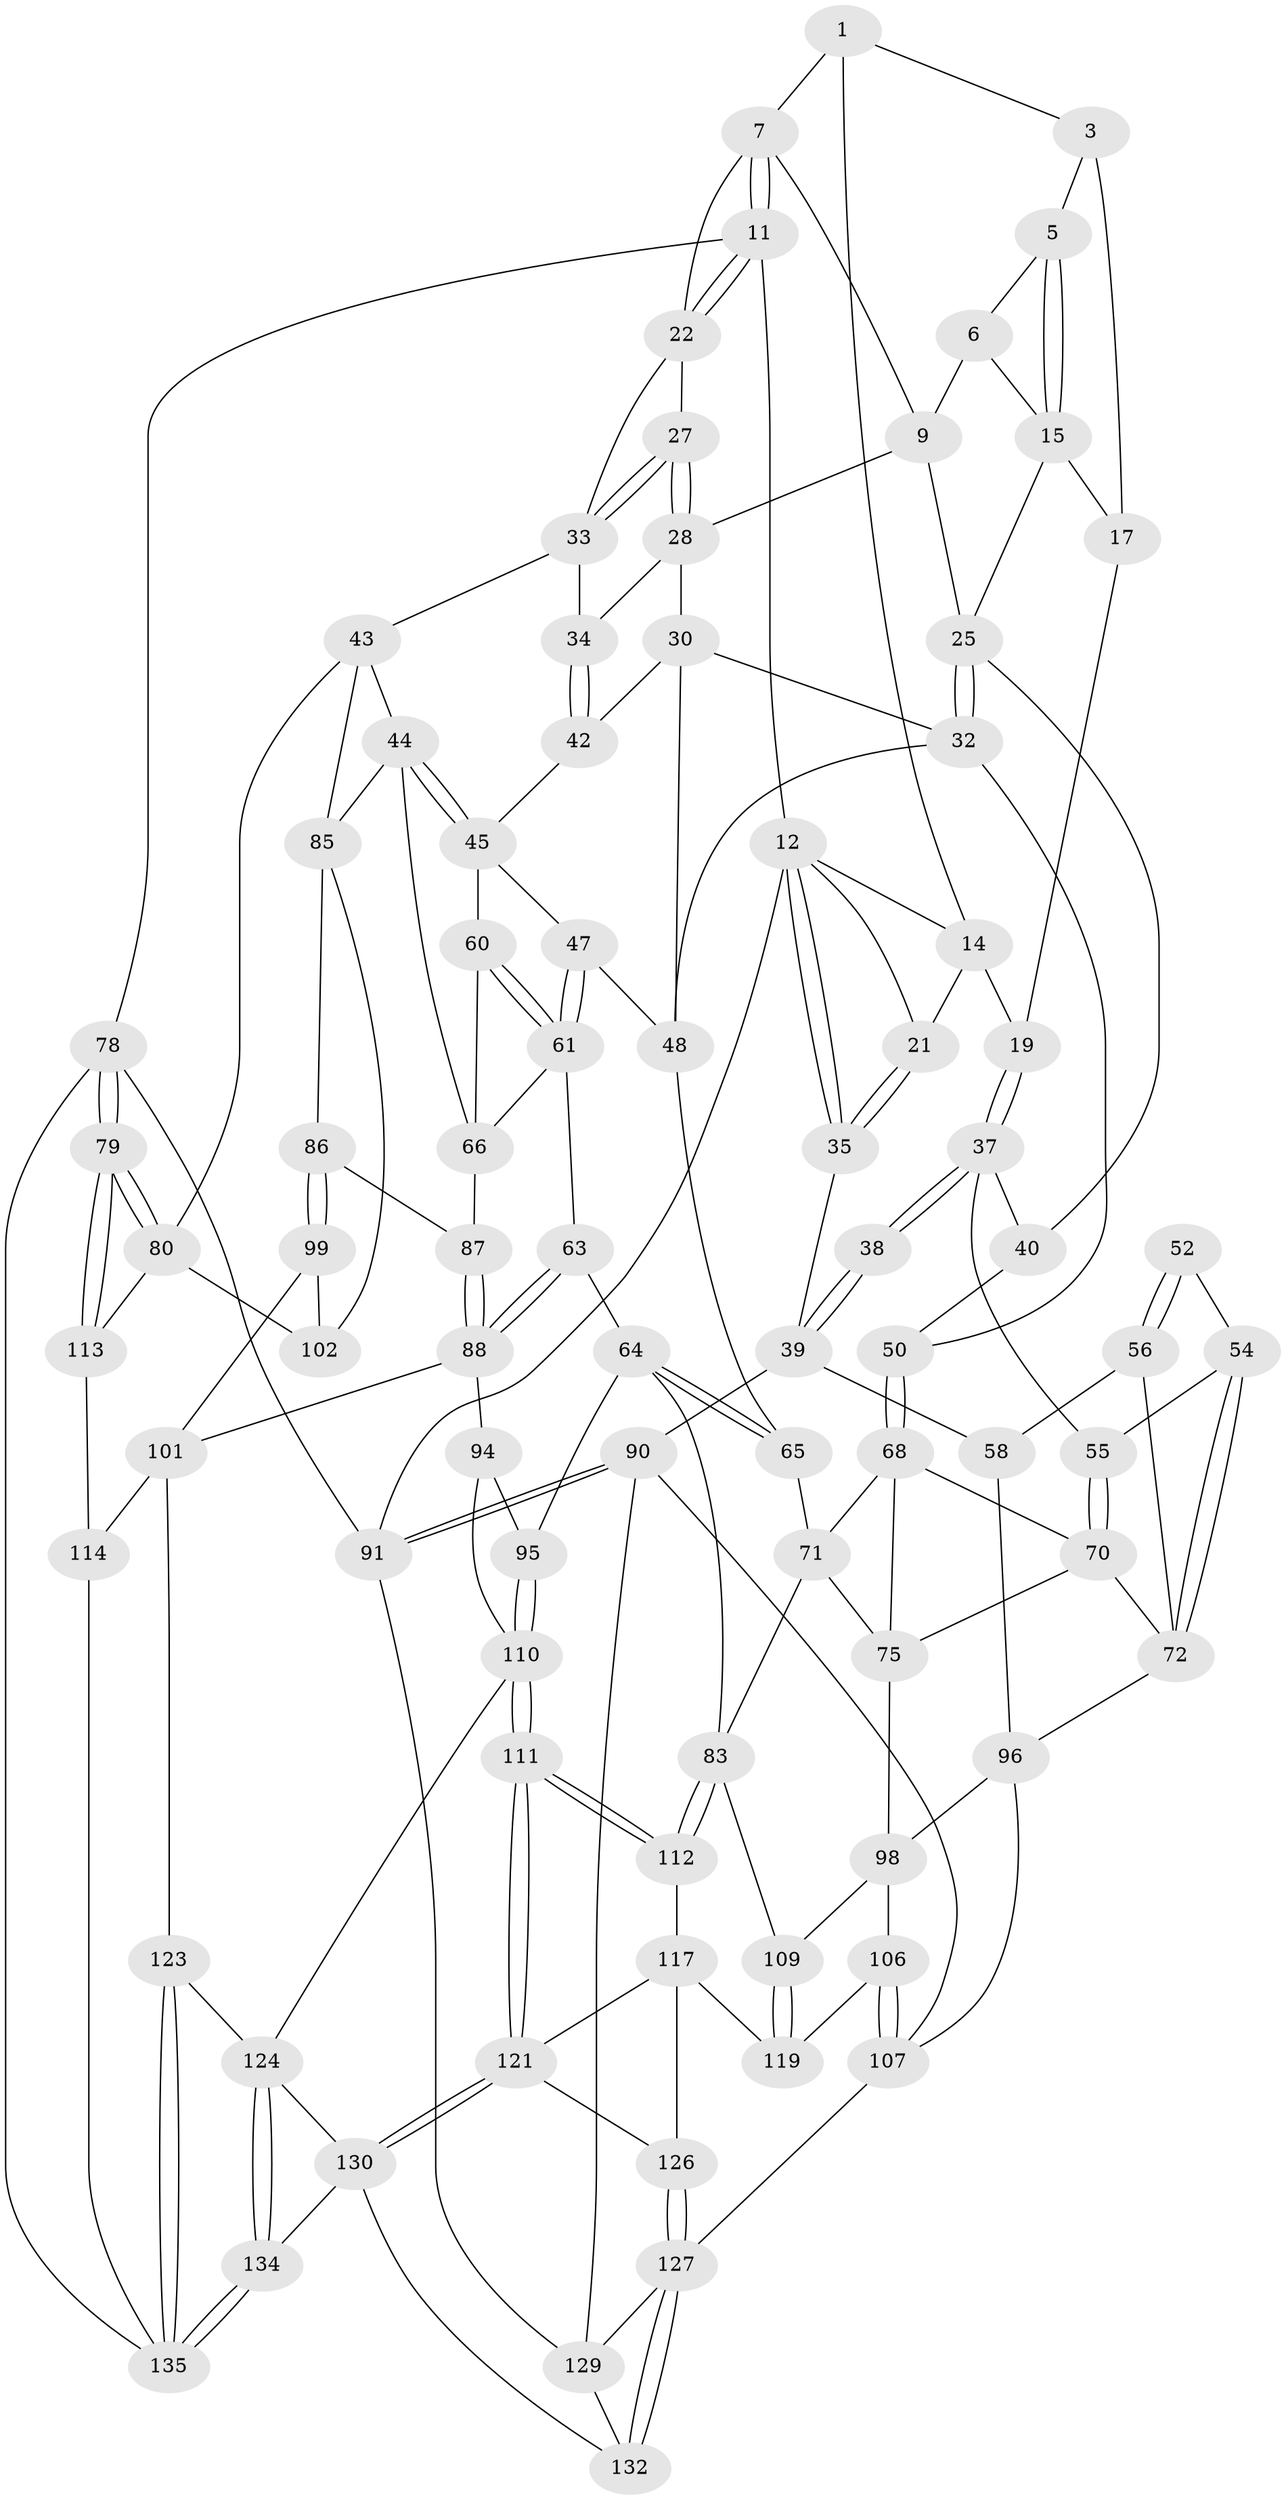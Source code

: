 // Generated by graph-tools (version 1.1) at 2025/52/02/27/25 19:52:36]
// undirected, 86 vertices, 191 edges
graph export_dot {
graph [start="1"]
  node [color=gray90,style=filled];
  1 [pos="+0.47297260387178836+0",super="+2"];
  3 [pos="+0.2709050898867988+0.07031805383842665",super="+4"];
  5 [pos="+0.39064028017725577+0.060353535082367335"];
  6 [pos="+0.45600531516816295+0",super="+10"];
  7 [pos="+0.6405150377819343+0",super="+8"];
  9 [pos="+0.5597622797554274+0.11606530979544778",super="+24"];
  11 [pos="+1+0"];
  12 [pos="+0+0",super="+13"];
  14 [pos="+0+0",super="+20"];
  15 [pos="+0.43658967743541977+0.11309568412536133",super="+16"];
  17 [pos="+0.38172229686633813+0.20933966731250775",super="+18"];
  19 [pos="+0.20246277798847526+0.22050190554222146"];
  21 [pos="+0.08077268273095808+0.19703226729720452"];
  22 [pos="+1+0.00025396929179974354",super="+23"];
  25 [pos="+0.4901313025508643+0.2736734657834202",super="+26"];
  27 [pos="+0.7047502778339656+0.1994289088420665"];
  28 [pos="+0.608642800272192+0.18400431527874106",super="+29"];
  30 [pos="+0.556294253511546+0.27213221307592833",super="+31"];
  32 [pos="+0.4910765619181872+0.2746915780878761",super="+49"];
  33 [pos="+0.7118189563833005+0.2179623911403468",super="+36"];
  34 [pos="+0.7070836627672025+0.24672429887609804"];
  35 [pos="+0+0.25413962415273267"];
  37 [pos="+0.2011061669215187+0.31446189163894217",super="+41"];
  38 [pos="+0.06250876690250157+0.35504161123063854"];
  39 [pos="+0+0.2878225684602493",super="+59"];
  40 [pos="+0.311983021757422+0.3867048673836529"];
  42 [pos="+0.7125643452291753+0.29147328827366326"];
  43 [pos="+1+0.22793322506555289",super="+81"];
  44 [pos="+1+0.2855164552721616",super="+67"];
  45 [pos="+0.7412186166247462+0.34083067718922294",super="+46"];
  47 [pos="+0.6570999053334039+0.3736657605213316"];
  48 [pos="+0.5822838549206006+0.368780902462218",super="+51"];
  50 [pos="+0.38451906563520255+0.4337341761151099"];
  52 [pos="+0.06582880264958914+0.37171605850775885",super="+53"];
  54 [pos="+0.21842459174032872+0.4414480190770539"];
  55 [pos="+0.22758920336930213+0.43954769312340913"];
  56 [pos="+0.06287971169927811+0.48186930731326394",super="+57"];
  58 [pos="+0+0.5806002705146742"];
  60 [pos="+0.7564430358732326+0.41570813238821236"];
  61 [pos="+0.653514005505308+0.5053481616553503",super="+62"];
  63 [pos="+0.637525015226062+0.5199914309728315"];
  64 [pos="+0.5693178983092158+0.5287877365224513",super="+82"];
  65 [pos="+0.533585492240254+0.4798187829688243"];
  66 [pos="+0.7860924148351279+0.47901994737424225",super="+73"];
  68 [pos="+0.38723805588640736+0.43929605253224097",super="+69"];
  70 [pos="+0.2278314365077418+0.4438716498855861",super="+76"];
  71 [pos="+0.439278594394827+0.48709591440074385",super="+74"];
  72 [pos="+0.046614279191275546+0.5370709938200605",super="+77"];
  75 [pos="+0.36459260708992114+0.6598836220606276",super="+89"];
  78 [pos="+1+1"];
  79 [pos="+1+0.7896748666952625"];
  80 [pos="+1+0.7452599949659457",super="+104"];
  83 [pos="+0.4024749910637874+0.6757919564209667",super="+84"];
  85 [pos="+0.9020261045817701+0.5111512377728872",super="+92"];
  86 [pos="+0.8696034734748451+0.5748578702636221"];
  87 [pos="+0.7508437210744278+0.5725618419801595"];
  88 [pos="+0.7119015347571913+0.6952247533530163",super="+93"];
  90 [pos="+0+0.8875953144063353",super="+116"];
  91 [pos="+0+1"];
  94 [pos="+0.6349807002714957+0.7204253785352549"];
  95 [pos="+0.5397474211619647+0.6717328758252377"];
  96 [pos="+0.14070300199333338+0.6916292418062066",super="+97"];
  98 [pos="+0.2729355270745127+0.67379129671705",super="+105"];
  99 [pos="+0.8600339670285477+0.6476249980342932",super="+100"];
  101 [pos="+0.7579589141750731+0.7525443284349707",super="+115"];
  102 [pos="+0.9737284580677819+0.6737313856382336",super="+103"];
  106 [pos="+0.2306784347219476+0.8232653154772734"];
  107 [pos="+0.19920679978379421+0.8481451057730427",super="+108"];
  109 [pos="+0.31644001030624164+0.7962469784313359"];
  110 [pos="+0.5124026560890382+0.866147118619263",super="+120"];
  111 [pos="+0.477379617279601+0.8730611423981729"];
  112 [pos="+0.41077917077380327+0.7237390084046023"];
  113 [pos="+0.939203775112614+0.808703645061445"];
  114 [pos="+0.8583900515995806+0.893707500988872"];
  117 [pos="+0.4101630784202323+0.7250183668718456",super="+118"];
  119 [pos="+0.32242339663472513+0.8506324985314987"];
  121 [pos="+0.43903890581531013+0.9295004185056552",super="+122"];
  123 [pos="+0.6908366876377295+0.9092430191421896"];
  124 [pos="+0.6545743000177499+0.9129070550157813",super="+125"];
  126 [pos="+0.35076275803033824+0.9029259658456061"];
  127 [pos="+0.2686708543992681+0.9471898194625338",super="+128"];
  129 [pos="+0.13518133254570278+0.918965597397797",super="+133"];
  130 [pos="+0.48047643997109984+1",super="+131"];
  132 [pos="+0.24008485201693863+1"];
  134 [pos="+0.4841394047515643+1"];
  135 [pos="+0.7409943533535458+1",super="+136"];
  1 -- 7;
  1 -- 3;
  1 -- 14;
  3 -- 17 [weight=2];
  3 -- 5;
  5 -- 6;
  5 -- 15;
  5 -- 15;
  6 -- 9;
  6 -- 15;
  7 -- 11;
  7 -- 11;
  7 -- 9;
  7 -- 22;
  9 -- 28;
  9 -- 25;
  11 -- 12;
  11 -- 22;
  11 -- 22;
  11 -- 78;
  12 -- 35;
  12 -- 35;
  12 -- 91;
  12 -- 21;
  12 -- 14;
  14 -- 19;
  14 -- 21;
  15 -- 17;
  15 -- 25;
  17 -- 19;
  19 -- 37;
  19 -- 37;
  21 -- 35;
  21 -- 35;
  22 -- 27;
  22 -- 33;
  25 -- 32;
  25 -- 32;
  25 -- 40;
  27 -- 28;
  27 -- 28;
  27 -- 33;
  27 -- 33;
  28 -- 34;
  28 -- 30;
  30 -- 42;
  30 -- 32;
  30 -- 48;
  32 -- 48;
  32 -- 50;
  33 -- 34;
  33 -- 43;
  34 -- 42;
  34 -- 42;
  35 -- 39;
  37 -- 38;
  37 -- 38;
  37 -- 40;
  37 -- 55;
  38 -- 39;
  38 -- 39;
  39 -- 58;
  39 -- 90;
  40 -- 50;
  42 -- 45;
  43 -- 44;
  43 -- 80;
  43 -- 85;
  44 -- 45;
  44 -- 45;
  44 -- 66;
  44 -- 85;
  45 -- 60;
  45 -- 47;
  47 -- 48;
  47 -- 61;
  47 -- 61;
  48 -- 65;
  50 -- 68;
  50 -- 68;
  52 -- 56 [weight=2];
  52 -- 56;
  52 -- 54;
  54 -- 55;
  54 -- 72;
  54 -- 72;
  55 -- 70;
  55 -- 70;
  56 -- 58;
  56 -- 72;
  58 -- 96;
  60 -- 61;
  60 -- 61;
  60 -- 66;
  61 -- 63;
  61 -- 66;
  63 -- 64;
  63 -- 88;
  63 -- 88;
  64 -- 65;
  64 -- 65;
  64 -- 83;
  64 -- 95;
  65 -- 71;
  66 -- 87;
  68 -- 71;
  68 -- 75;
  68 -- 70;
  70 -- 75;
  70 -- 72;
  71 -- 75;
  71 -- 83;
  72 -- 96;
  75 -- 98;
  78 -- 79;
  78 -- 79;
  78 -- 91;
  78 -- 135;
  79 -- 80;
  79 -- 80;
  79 -- 113;
  79 -- 113;
  80 -- 113;
  80 -- 102;
  83 -- 112;
  83 -- 112;
  83 -- 109;
  85 -- 86;
  85 -- 102;
  86 -- 87;
  86 -- 99;
  86 -- 99;
  87 -- 88;
  87 -- 88;
  88 -- 101;
  88 -- 94;
  90 -- 91;
  90 -- 91;
  90 -- 129;
  90 -- 107;
  91 -- 129;
  94 -- 95;
  94 -- 110;
  95 -- 110;
  95 -- 110;
  96 -- 98;
  96 -- 107;
  98 -- 109;
  98 -- 106;
  99 -- 102 [weight=2];
  99 -- 101;
  101 -- 114;
  101 -- 123;
  106 -- 107;
  106 -- 107;
  106 -- 119;
  107 -- 127;
  109 -- 119;
  109 -- 119;
  110 -- 111;
  110 -- 111;
  110 -- 124;
  111 -- 112;
  111 -- 112;
  111 -- 121;
  111 -- 121;
  112 -- 117;
  113 -- 114;
  114 -- 135;
  117 -- 121;
  117 -- 126;
  117 -- 119;
  121 -- 130;
  121 -- 130;
  121 -- 126;
  123 -- 124;
  123 -- 135;
  123 -- 135;
  124 -- 134;
  124 -- 134;
  124 -- 130;
  126 -- 127;
  126 -- 127;
  127 -- 132;
  127 -- 132;
  127 -- 129;
  129 -- 132;
  130 -- 132;
  130 -- 134;
  134 -- 135;
  134 -- 135;
}
